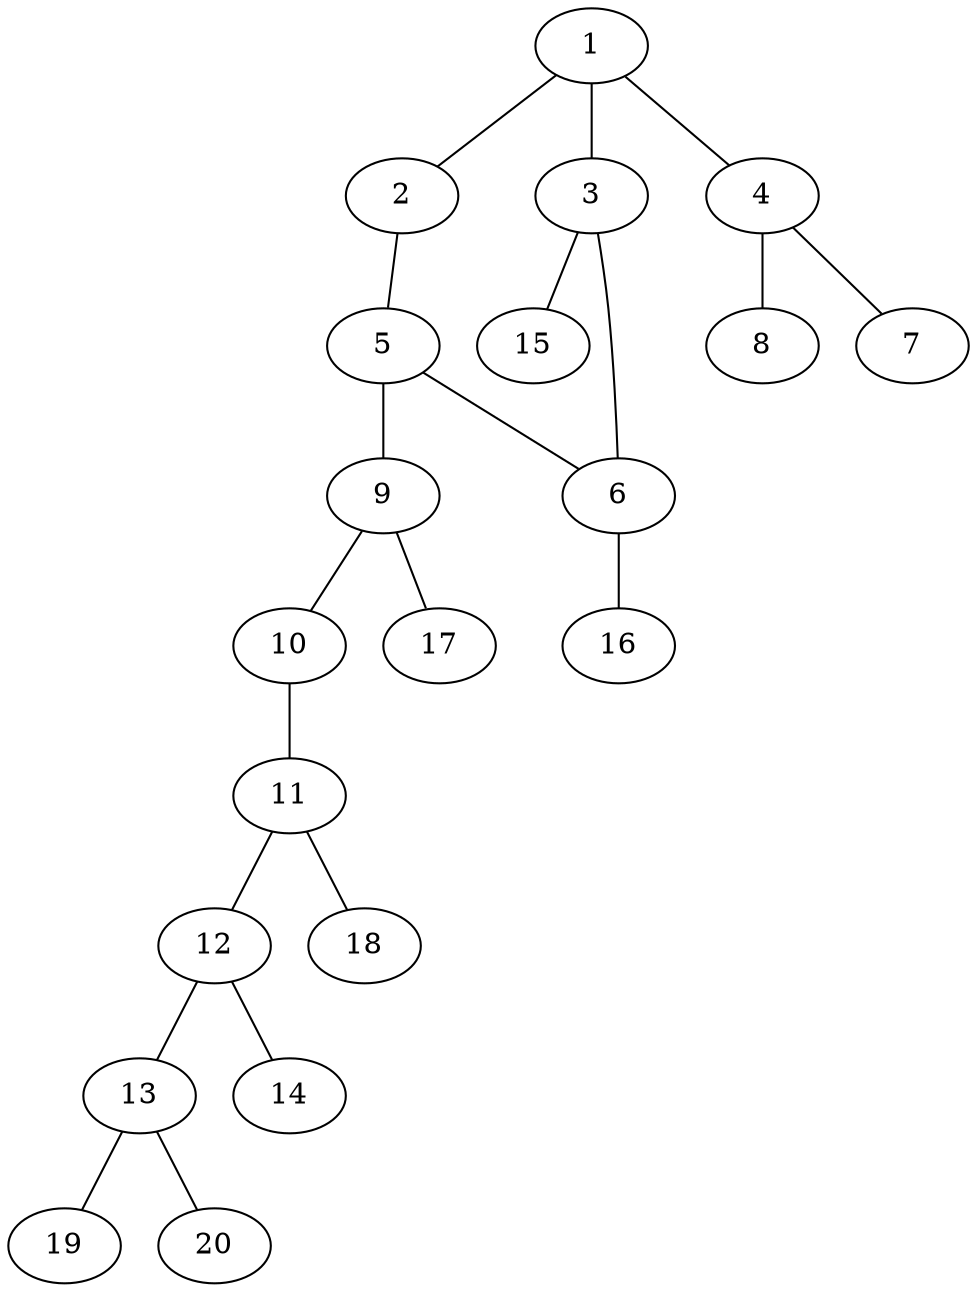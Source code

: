 graph molecule_3704 {
	1	 [chem=C];
	2	 [chem=O];
	1 -- 2	 [valence=1];
	3	 [chem=C];
	1 -- 3	 [valence=2];
	4	 [chem=N];
	1 -- 4	 [valence=1];
	5	 [chem=C];
	2 -- 5	 [valence=1];
	6	 [chem=C];
	3 -- 6	 [valence=1];
	15	 [chem=H];
	3 -- 15	 [valence=1];
	7	 [chem=O];
	4 -- 7	 [valence=2];
	8	 [chem=O];
	4 -- 8	 [valence=1];
	5 -- 6	 [valence=2];
	9	 [chem=C];
	5 -- 9	 [valence=1];
	16	 [chem=H];
	6 -- 16	 [valence=1];
	10	 [chem=N];
	9 -- 10	 [valence=2];
	17	 [chem=H];
	9 -- 17	 [valence=1];
	11	 [chem=N];
	10 -- 11	 [valence=1];
	12	 [chem=C];
	11 -- 12	 [valence=1];
	18	 [chem=H];
	11 -- 18	 [valence=1];
	13	 [chem=N];
	12 -- 13	 [valence=1];
	14	 [chem=O];
	12 -- 14	 [valence=2];
	19	 [chem=H];
	13 -- 19	 [valence=1];
	20	 [chem=H];
	13 -- 20	 [valence=1];
}
